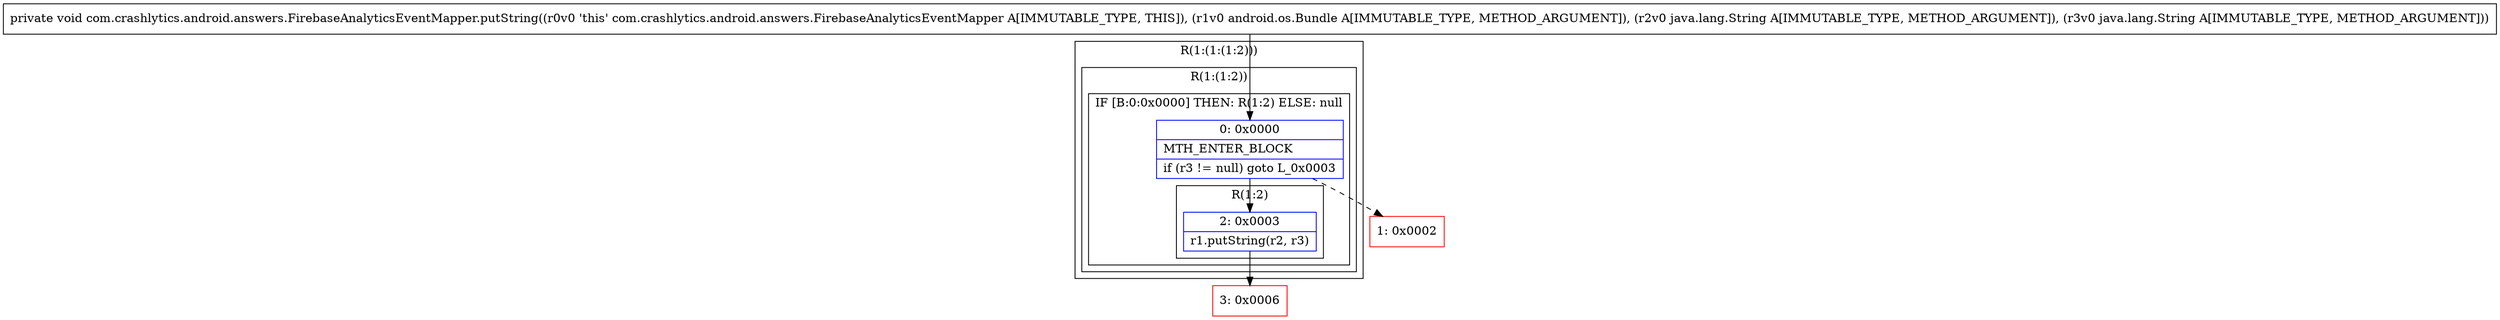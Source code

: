 digraph "CFG forcom.crashlytics.android.answers.FirebaseAnalyticsEventMapper.putString(Landroid\/os\/Bundle;Ljava\/lang\/String;Ljava\/lang\/String;)V" {
subgraph cluster_Region_1149036988 {
label = "R(1:(1:(1:2)))";
node [shape=record,color=blue];
subgraph cluster_Region_815198653 {
label = "R(1:(1:2))";
node [shape=record,color=blue];
subgraph cluster_IfRegion_694899677 {
label = "IF [B:0:0x0000] THEN: R(1:2) ELSE: null";
node [shape=record,color=blue];
Node_0 [shape=record,label="{0\:\ 0x0000|MTH_ENTER_BLOCK\l|if (r3 != null) goto L_0x0003\l}"];
subgraph cluster_Region_1548295960 {
label = "R(1:2)";
node [shape=record,color=blue];
Node_2 [shape=record,label="{2\:\ 0x0003|r1.putString(r2, r3)\l}"];
}
}
}
}
Node_1 [shape=record,color=red,label="{1\:\ 0x0002}"];
Node_3 [shape=record,color=red,label="{3\:\ 0x0006}"];
MethodNode[shape=record,label="{private void com.crashlytics.android.answers.FirebaseAnalyticsEventMapper.putString((r0v0 'this' com.crashlytics.android.answers.FirebaseAnalyticsEventMapper A[IMMUTABLE_TYPE, THIS]), (r1v0 android.os.Bundle A[IMMUTABLE_TYPE, METHOD_ARGUMENT]), (r2v0 java.lang.String A[IMMUTABLE_TYPE, METHOD_ARGUMENT]), (r3v0 java.lang.String A[IMMUTABLE_TYPE, METHOD_ARGUMENT])) }"];
MethodNode -> Node_0;
Node_0 -> Node_1[style=dashed];
Node_0 -> Node_2;
Node_2 -> Node_3;
}

